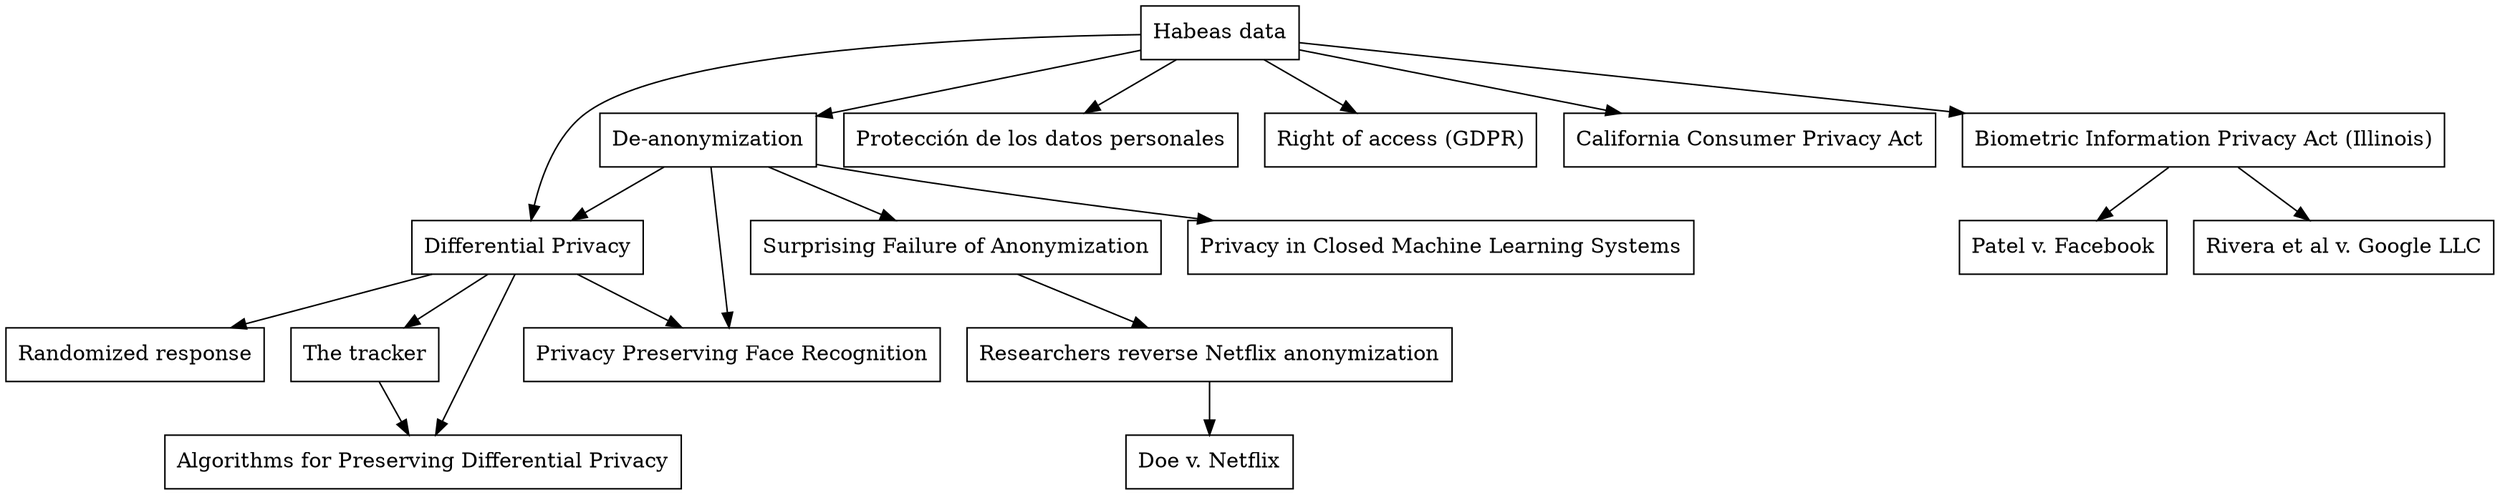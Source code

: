 digraph fairness {
    node [shape=box];
    diff_privacy [ label="Differential Privacy" ];
    randomized_response [ label="Randomized response"]
    the_tracker [ label="The tracker" ]
    algorithms_for_preserving_diff_privacy [ label="Algorithms for Preserving Differential Privacy" ]
    diff_privacy -> randomized_response
    diff_privacy -> the_tracker 
    diff_privacy -> algorithms_for_preserving_diff_privacy 
    the_tracker -> algorithms_for_preserving_diff_privacy 
    privacy_preserving_face_recognition [ label="Privacy Preserving Face Recognition" ]
    diff_privacy -> privacy_preserving_face_recognition

    deanonymization [ label="De-anonymization" ]
    failure_of_anonymization [ label="Surprising Failure of Anonymization" ]
    netflix_deanonymization [ label="Researchers reverse Netflix anonymization" ]
    doe_v_netflix [ label="Doe v. Netflix" ]
    deanonymization -> failure_of_anonymization -> netflix_deanonymization -> doe_v_netflix
    privacy_in_closed_ml [ label="Privacy in Closed Machine Learning Systems" ]

    deanonymization -> privacy_preserving_face_recognition
    deanonymization -> privacy_in_closed_ml 

    habeas_data [ label="Habeas data" ]
    proteccion_de_datos_personales [ label="Protección de los datos personales" ]
    right_of_access [ label="Right of access (GDPR)" ]
    ccpa [ label="California Consumer Privacy Act" ]
    bipa [ label="Biometric Information Privacy Act (Illinois)" ]
    patel_v_facebook [ label="Patel v. Facebook" ]
    rivera_v_google [ label="Rivera et al v. Google LLC" ]

    habeas_data -> proteccion_de_datos_personales 
    habeas_data -> right_of_access
    habeas_data -> ccpa
    habeas_data -> bipa
    bipa -> patel_v_facebook
    bipa -> rivera_v_google

    habeas_data -> deanonymization
    habeas_data -> diff_privacy
    deanonymization -> diff_privacy
}
